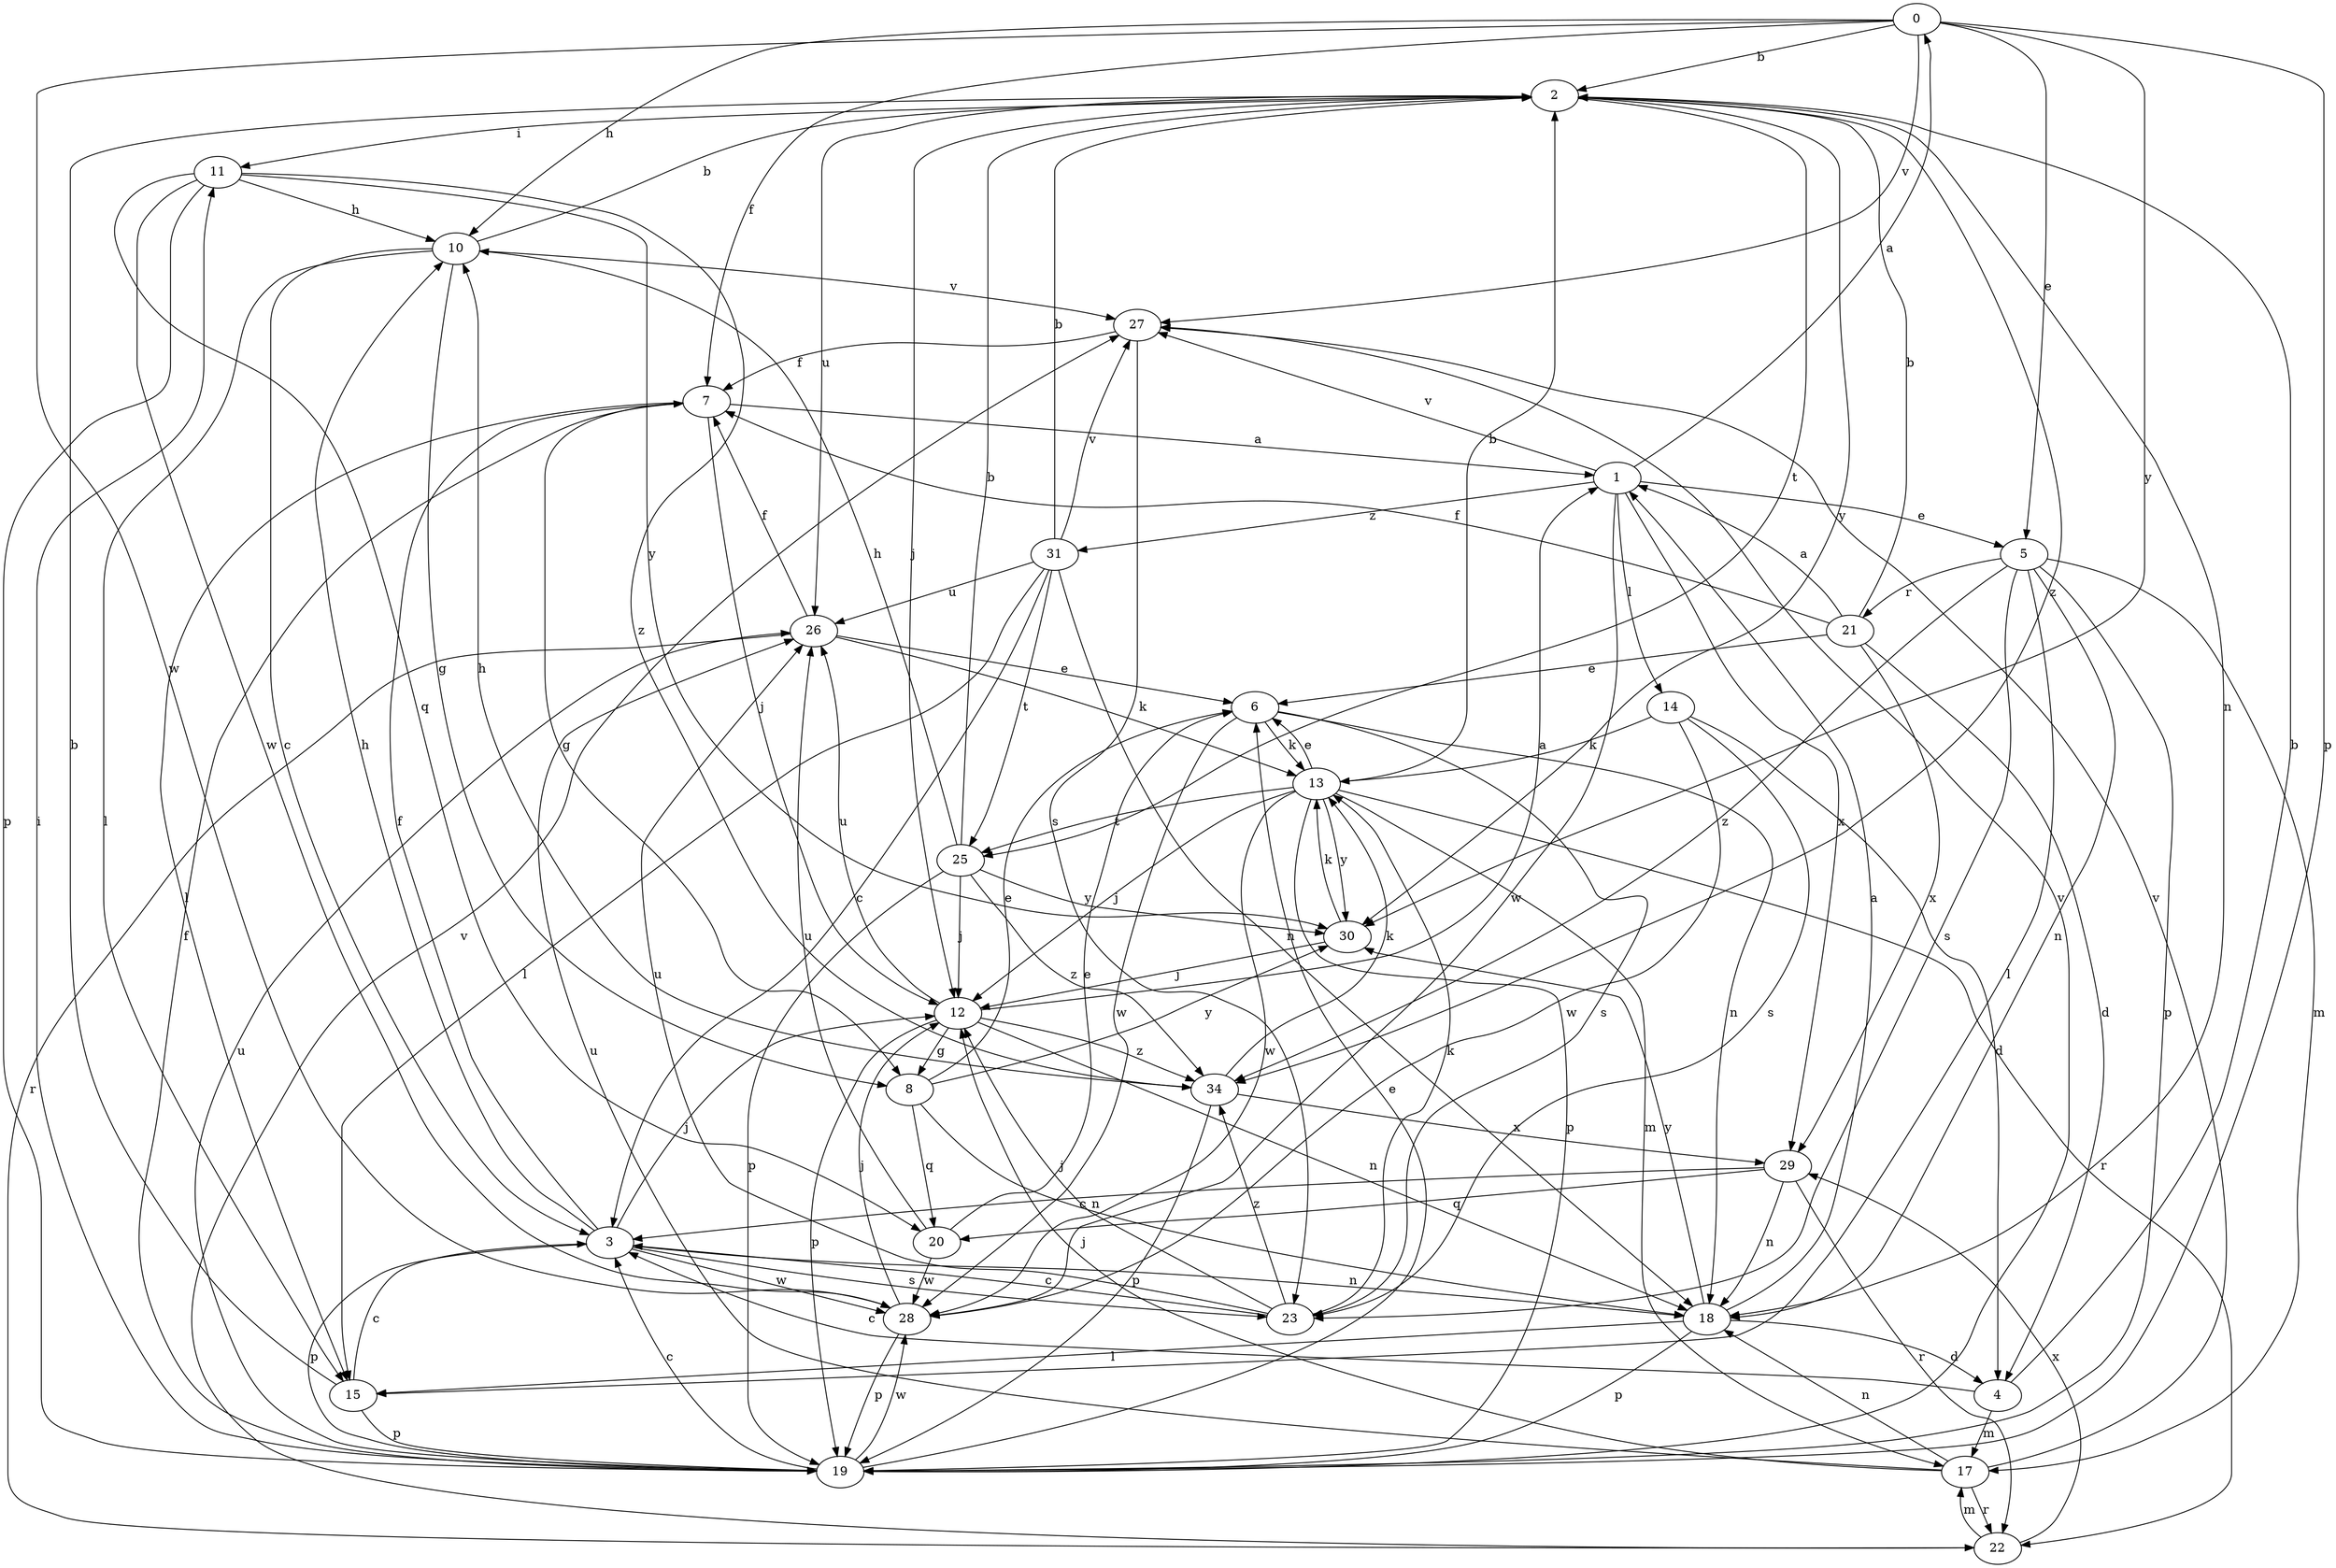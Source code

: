 strict digraph  {
0;
1;
2;
3;
4;
5;
6;
7;
8;
10;
11;
12;
13;
14;
15;
17;
18;
19;
20;
21;
22;
23;
25;
26;
27;
28;
29;
30;
31;
34;
0 -> 2  [label=b];
0 -> 5  [label=e];
0 -> 7  [label=f];
0 -> 10  [label=h];
0 -> 19  [label=p];
0 -> 27  [label=v];
0 -> 28  [label=w];
0 -> 30  [label=y];
1 -> 0  [label=a];
1 -> 5  [label=e];
1 -> 14  [label=l];
1 -> 27  [label=v];
1 -> 28  [label=w];
1 -> 29  [label=x];
1 -> 31  [label=z];
2 -> 11  [label=i];
2 -> 12  [label=j];
2 -> 18  [label=n];
2 -> 25  [label=t];
2 -> 26  [label=u];
2 -> 30  [label=y];
2 -> 34  [label=z];
3 -> 7  [label=f];
3 -> 10  [label=h];
3 -> 12  [label=j];
3 -> 18  [label=n];
3 -> 19  [label=p];
3 -> 23  [label=s];
3 -> 28  [label=w];
4 -> 2  [label=b];
4 -> 3  [label=c];
4 -> 17  [label=m];
5 -> 15  [label=l];
5 -> 17  [label=m];
5 -> 18  [label=n];
5 -> 19  [label=p];
5 -> 21  [label=r];
5 -> 23  [label=s];
5 -> 34  [label=z];
6 -> 13  [label=k];
6 -> 18  [label=n];
6 -> 23  [label=s];
6 -> 28  [label=w];
7 -> 1  [label=a];
7 -> 8  [label=g];
7 -> 12  [label=j];
7 -> 15  [label=l];
8 -> 6  [label=e];
8 -> 18  [label=n];
8 -> 20  [label=q];
8 -> 30  [label=y];
10 -> 2  [label=b];
10 -> 3  [label=c];
10 -> 8  [label=g];
10 -> 15  [label=l];
10 -> 27  [label=v];
11 -> 10  [label=h];
11 -> 19  [label=p];
11 -> 20  [label=q];
11 -> 28  [label=w];
11 -> 30  [label=y];
11 -> 34  [label=z];
12 -> 1  [label=a];
12 -> 8  [label=g];
12 -> 18  [label=n];
12 -> 19  [label=p];
12 -> 26  [label=u];
12 -> 34  [label=z];
13 -> 2  [label=b];
13 -> 6  [label=e];
13 -> 12  [label=j];
13 -> 17  [label=m];
13 -> 19  [label=p];
13 -> 22  [label=r];
13 -> 25  [label=t];
13 -> 28  [label=w];
13 -> 30  [label=y];
14 -> 4  [label=d];
14 -> 13  [label=k];
14 -> 23  [label=s];
14 -> 28  [label=w];
15 -> 2  [label=b];
15 -> 3  [label=c];
15 -> 19  [label=p];
17 -> 12  [label=j];
17 -> 18  [label=n];
17 -> 22  [label=r];
17 -> 26  [label=u];
17 -> 27  [label=v];
18 -> 1  [label=a];
18 -> 4  [label=d];
18 -> 15  [label=l];
18 -> 19  [label=p];
18 -> 30  [label=y];
19 -> 3  [label=c];
19 -> 6  [label=e];
19 -> 7  [label=f];
19 -> 11  [label=i];
19 -> 26  [label=u];
19 -> 27  [label=v];
19 -> 28  [label=w];
20 -> 6  [label=e];
20 -> 26  [label=u];
20 -> 28  [label=w];
21 -> 1  [label=a];
21 -> 2  [label=b];
21 -> 4  [label=d];
21 -> 6  [label=e];
21 -> 7  [label=f];
21 -> 29  [label=x];
22 -> 17  [label=m];
22 -> 27  [label=v];
22 -> 29  [label=x];
23 -> 3  [label=c];
23 -> 12  [label=j];
23 -> 13  [label=k];
23 -> 26  [label=u];
23 -> 34  [label=z];
25 -> 2  [label=b];
25 -> 10  [label=h];
25 -> 12  [label=j];
25 -> 19  [label=p];
25 -> 30  [label=y];
25 -> 34  [label=z];
26 -> 6  [label=e];
26 -> 7  [label=f];
26 -> 13  [label=k];
26 -> 22  [label=r];
27 -> 7  [label=f];
27 -> 23  [label=s];
28 -> 12  [label=j];
28 -> 19  [label=p];
29 -> 3  [label=c];
29 -> 18  [label=n];
29 -> 20  [label=q];
29 -> 22  [label=r];
30 -> 12  [label=j];
30 -> 13  [label=k];
31 -> 2  [label=b];
31 -> 3  [label=c];
31 -> 15  [label=l];
31 -> 18  [label=n];
31 -> 25  [label=t];
31 -> 26  [label=u];
31 -> 27  [label=v];
34 -> 10  [label=h];
34 -> 13  [label=k];
34 -> 19  [label=p];
34 -> 29  [label=x];
}
